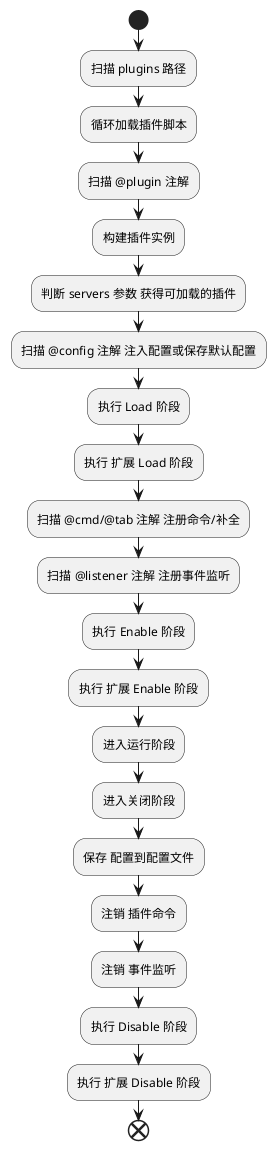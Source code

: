 @startuml MiaoScript 生命周期

start

:扫描 plugins 路径;
:循环加载插件脚本;
:扫描 @plugin 注解;
:构建插件实例;
:判断 servers 参数 获得可加载的插件;
:扫描 @config 注解 注入配置或保存默认配置;
:执行 Load 阶段;
:执行 扩展 Load 阶段;
:扫描 @cmd/@tab 注解 注册命令/补全;
:扫描 @listener 注解 注册事件监听;
:执行 Enable 阶段;
:执行 扩展 Enable 阶段;
:进入运行阶段;
:进入关闭阶段;
:保存 配置到配置文件;
:注销 插件命令;
:注销 事件监听;
:执行 Disable 阶段;
:执行 扩展 Disable 阶段;

end

@endum